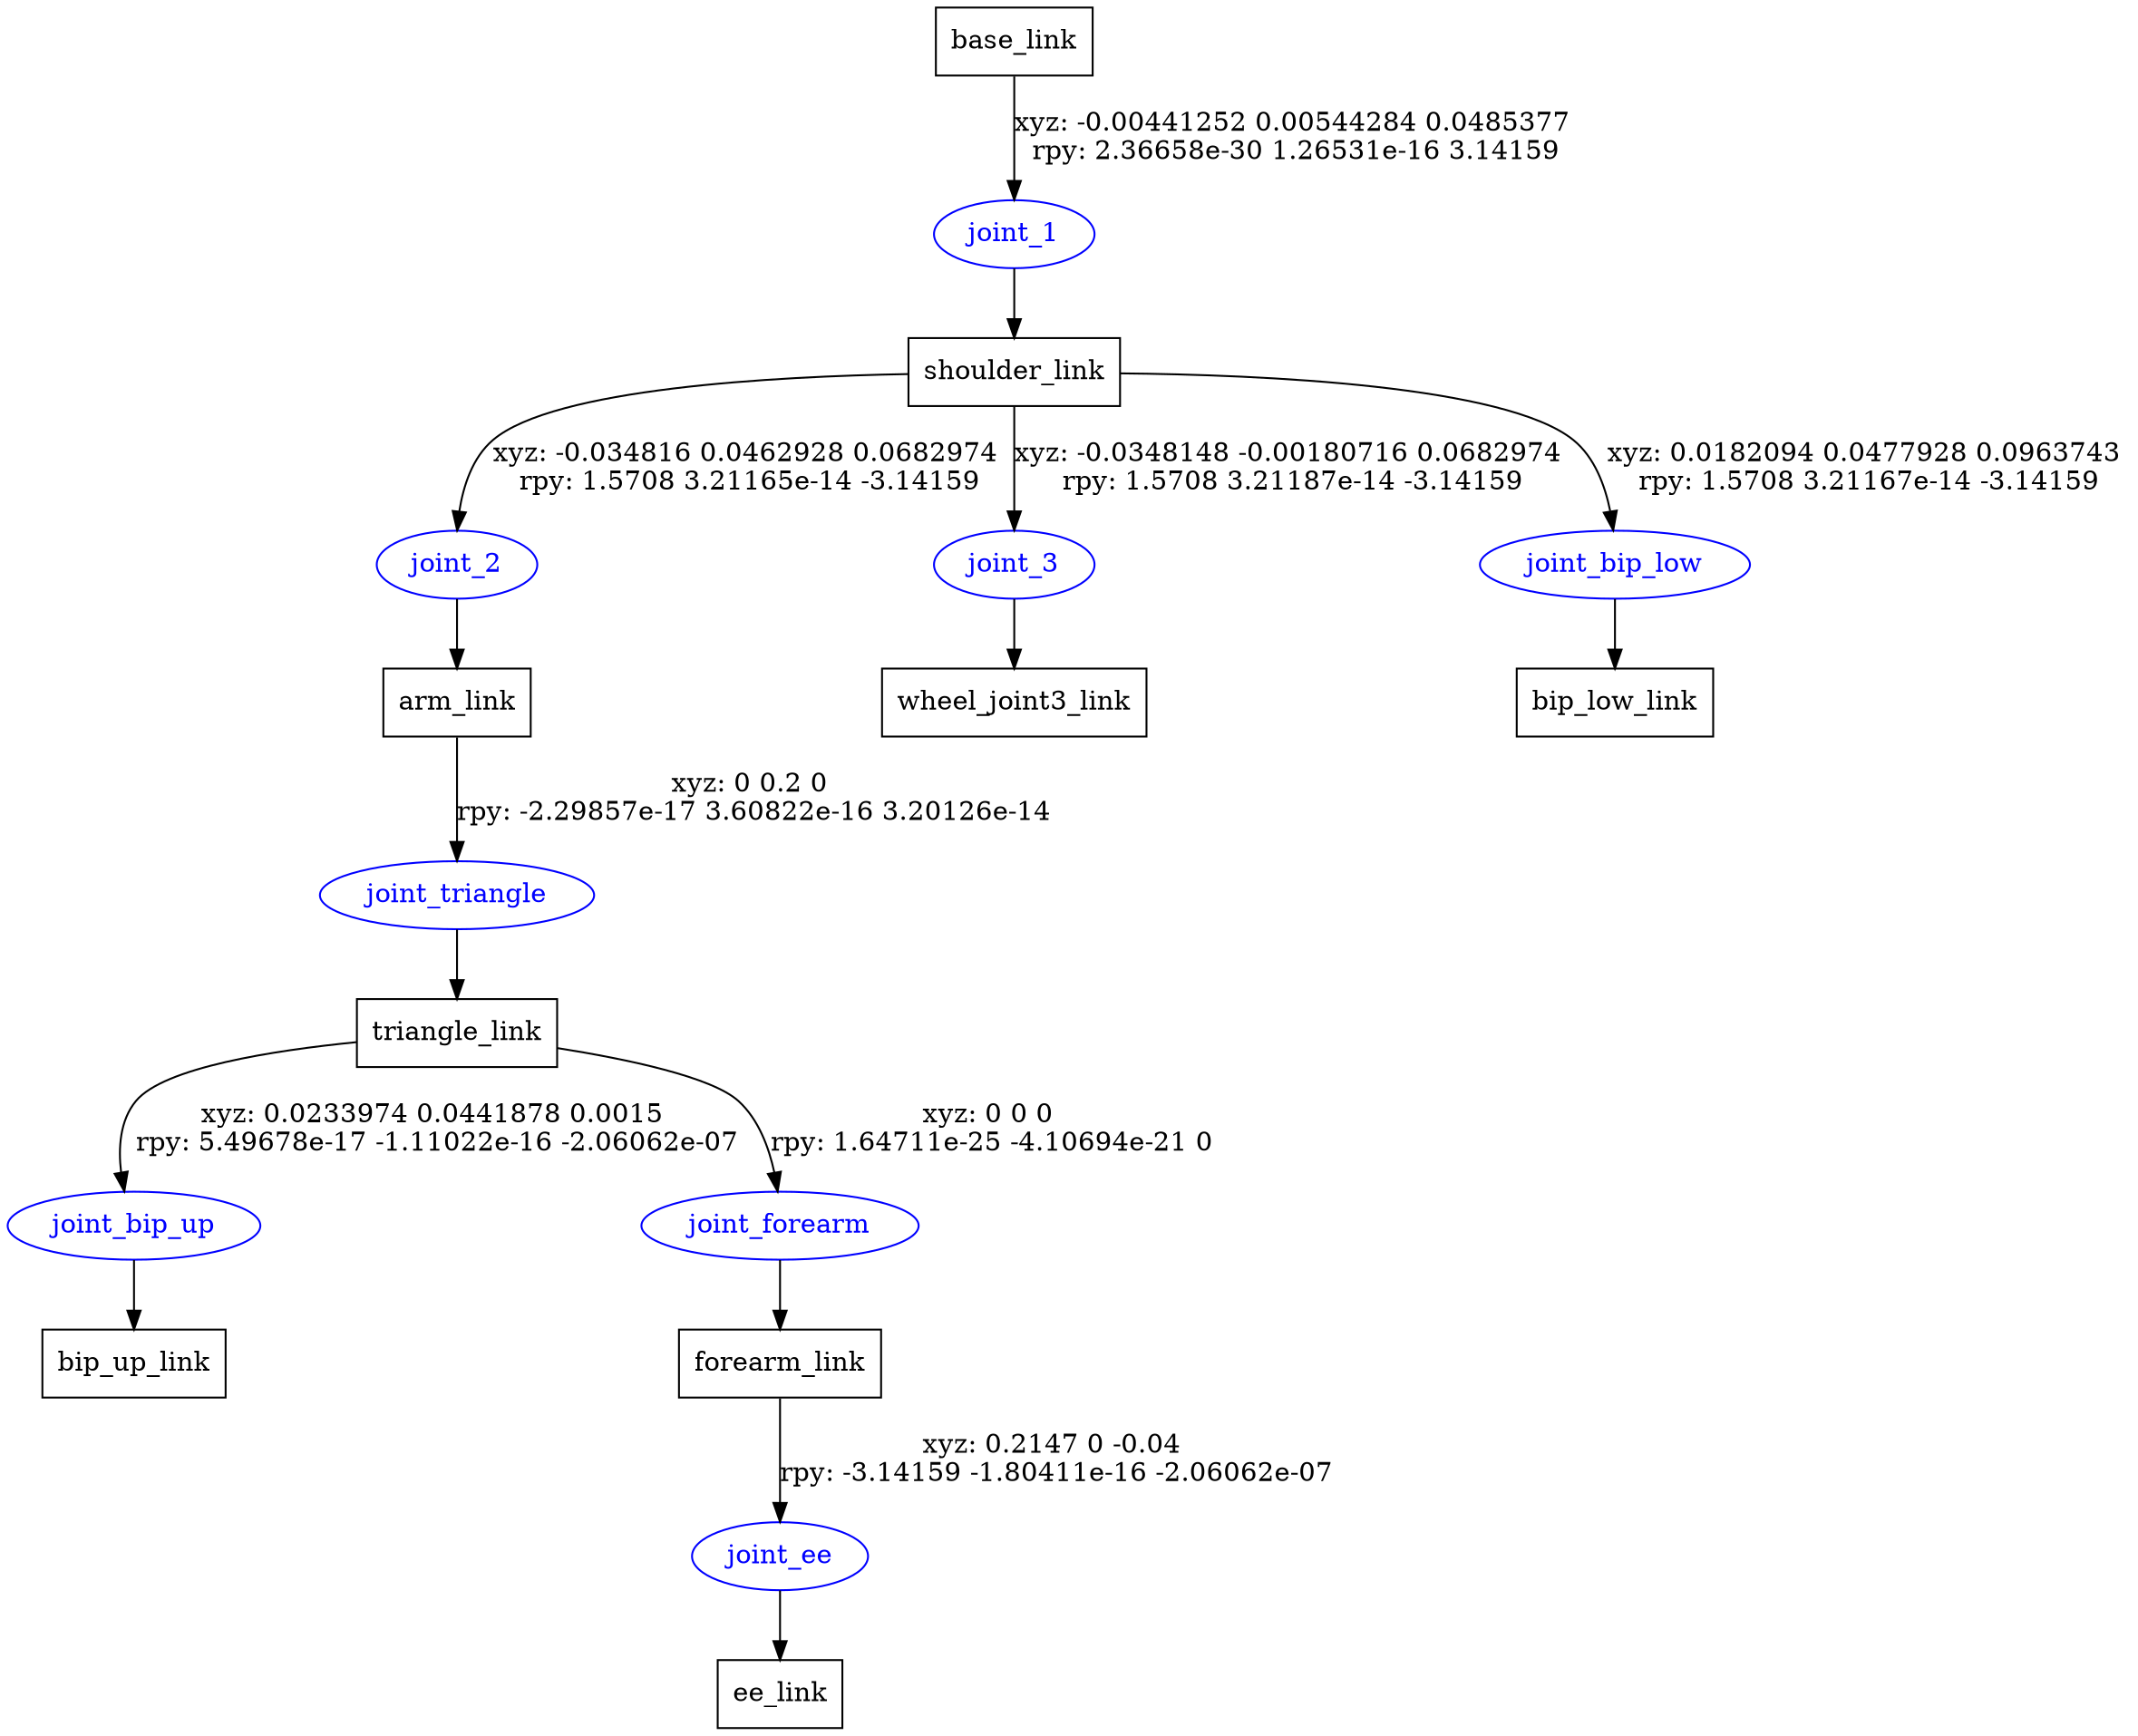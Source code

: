 digraph G {
node [shape=box];
"base_link" [label="base_link"];
"shoulder_link" [label="shoulder_link"];
"arm_link" [label="arm_link"];
"triangle_link" [label="triangle_link"];
"bip_up_link" [label="bip_up_link"];
"forearm_link" [label="forearm_link"];
"ee_link" [label="ee_link"];
"wheel_joint3_link" [label="wheel_joint3_link"];
"bip_low_link" [label="bip_low_link"];
node [shape=ellipse, color=blue, fontcolor=blue];
"base_link" -> "joint_1" [label="xyz: -0.00441252 0.00544284 0.0485377 \nrpy: 2.36658e-30 1.26531e-16 3.14159"]
"joint_1" -> "shoulder_link"
"shoulder_link" -> "joint_2" [label="xyz: -0.034816 0.0462928 0.0682974 \nrpy: 1.5708 3.21165e-14 -3.14159"]
"joint_2" -> "arm_link"
"arm_link" -> "joint_triangle" [label="xyz: 0 0.2 0 \nrpy: -2.29857e-17 3.60822e-16 3.20126e-14"]
"joint_triangle" -> "triangle_link"
"triangle_link" -> "joint_bip_up" [label="xyz: 0.0233974 0.0441878 0.0015 \nrpy: 5.49678e-17 -1.11022e-16 -2.06062e-07"]
"joint_bip_up" -> "bip_up_link"
"triangle_link" -> "joint_forearm" [label="xyz: 0 0 0 \nrpy: 1.64711e-25 -4.10694e-21 0"]
"joint_forearm" -> "forearm_link"
"forearm_link" -> "joint_ee" [label="xyz: 0.2147 0 -0.04 \nrpy: -3.14159 -1.80411e-16 -2.06062e-07"]
"joint_ee" -> "ee_link"
"shoulder_link" -> "joint_3" [label="xyz: -0.0348148 -0.00180716 0.0682974 \nrpy: 1.5708 3.21187e-14 -3.14159"]
"joint_3" -> "wheel_joint3_link"
"shoulder_link" -> "joint_bip_low" [label="xyz: 0.0182094 0.0477928 0.0963743 \nrpy: 1.5708 3.21167e-14 -3.14159"]
"joint_bip_low" -> "bip_low_link"
}
